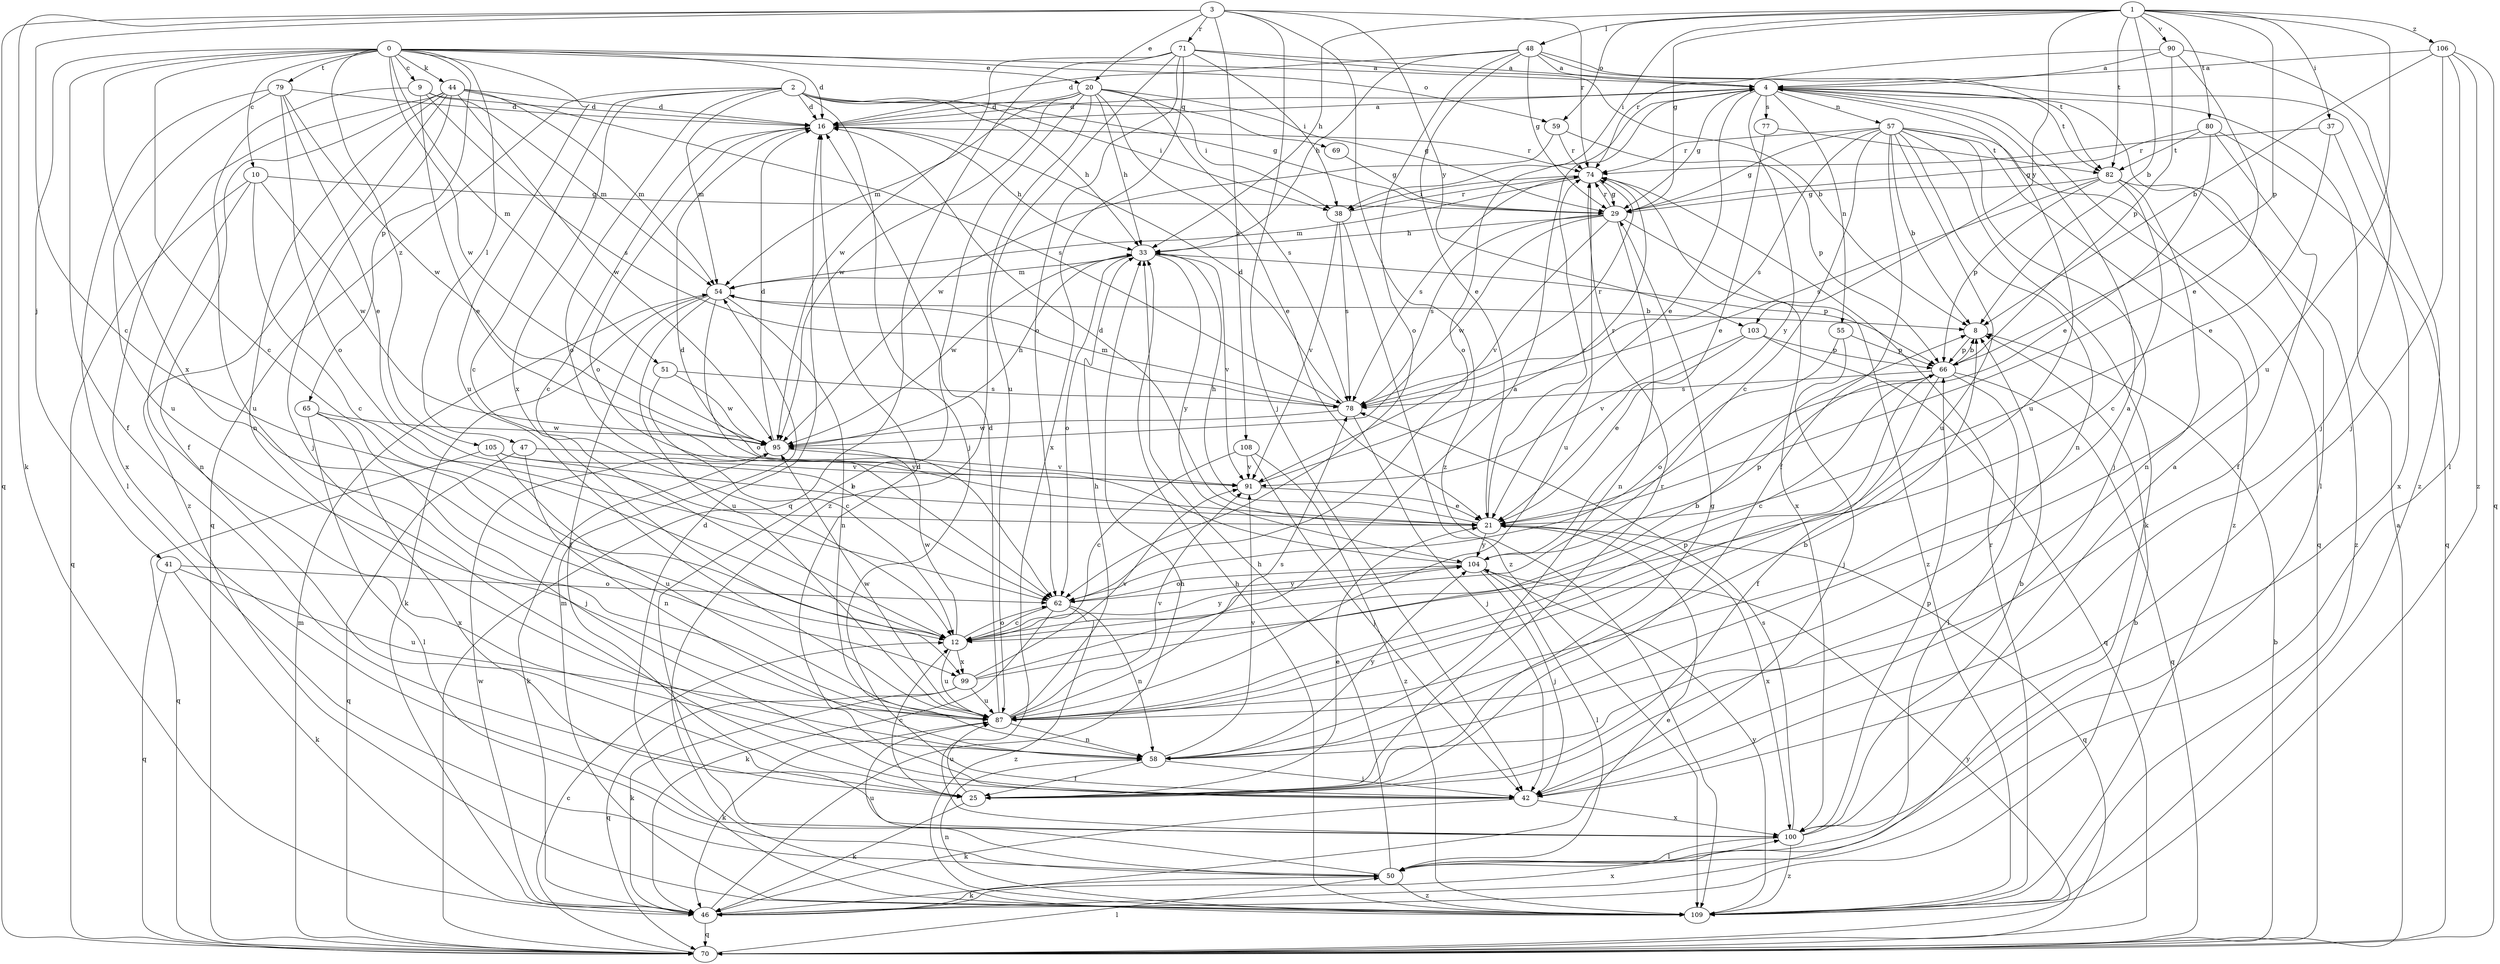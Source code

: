 strict digraph  {
0;
1;
2;
3;
4;
8;
9;
10;
12;
16;
20;
21;
25;
29;
33;
37;
38;
41;
42;
44;
46;
47;
48;
50;
51;
54;
55;
57;
58;
59;
62;
65;
66;
69;
70;
71;
74;
77;
78;
79;
80;
82;
87;
90;
91;
95;
99;
100;
103;
104;
105;
106;
108;
109;
0 -> 4  [label=a];
0 -> 9  [label=c];
0 -> 10  [label=c];
0 -> 12  [label=c];
0 -> 16  [label=d];
0 -> 20  [label=e];
0 -> 25  [label=f];
0 -> 41  [label=j];
0 -> 44  [label=k];
0 -> 47  [label=l];
0 -> 51  [label=m];
0 -> 59  [label=o];
0 -> 65  [label=p];
0 -> 79  [label=t];
0 -> 87  [label=u];
0 -> 95  [label=w];
0 -> 99  [label=x];
0 -> 105  [label=z];
1 -> 8  [label=b];
1 -> 29  [label=g];
1 -> 33  [label=h];
1 -> 37  [label=i];
1 -> 38  [label=i];
1 -> 48  [label=l];
1 -> 59  [label=o];
1 -> 66  [label=p];
1 -> 80  [label=t];
1 -> 82  [label=t];
1 -> 87  [label=u];
1 -> 90  [label=v];
1 -> 103  [label=y];
1 -> 106  [label=z];
2 -> 12  [label=c];
2 -> 16  [label=d];
2 -> 29  [label=g];
2 -> 33  [label=h];
2 -> 38  [label=i];
2 -> 42  [label=j];
2 -> 54  [label=m];
2 -> 62  [label=o];
2 -> 69  [label=q];
2 -> 70  [label=q];
2 -> 99  [label=x];
3 -> 12  [label=c];
3 -> 20  [label=e];
3 -> 42  [label=j];
3 -> 46  [label=k];
3 -> 70  [label=q];
3 -> 71  [label=r];
3 -> 74  [label=r];
3 -> 103  [label=y];
3 -> 108  [label=z];
3 -> 109  [label=z];
4 -> 16  [label=d];
4 -> 21  [label=e];
4 -> 29  [label=g];
4 -> 50  [label=l];
4 -> 55  [label=n];
4 -> 57  [label=n];
4 -> 62  [label=o];
4 -> 77  [label=s];
4 -> 82  [label=t];
4 -> 87  [label=u];
4 -> 104  [label=y];
8 -> 66  [label=p];
9 -> 16  [label=d];
9 -> 21  [label=e];
9 -> 54  [label=m];
9 -> 78  [label=s];
9 -> 87  [label=u];
10 -> 12  [label=c];
10 -> 29  [label=g];
10 -> 58  [label=n];
10 -> 70  [label=q];
10 -> 95  [label=w];
12 -> 62  [label=o];
12 -> 87  [label=u];
12 -> 95  [label=w];
12 -> 99  [label=x];
12 -> 104  [label=y];
16 -> 4  [label=a];
16 -> 12  [label=c];
16 -> 33  [label=h];
16 -> 62  [label=o];
16 -> 74  [label=r];
20 -> 16  [label=d];
20 -> 21  [label=e];
20 -> 29  [label=g];
20 -> 33  [label=h];
20 -> 38  [label=i];
20 -> 50  [label=l];
20 -> 54  [label=m];
20 -> 78  [label=s];
20 -> 95  [label=w];
20 -> 109  [label=z];
21 -> 16  [label=d];
21 -> 33  [label=h];
21 -> 70  [label=q];
21 -> 74  [label=r];
21 -> 100  [label=x];
21 -> 104  [label=y];
25 -> 12  [label=c];
25 -> 21  [label=e];
25 -> 29  [label=g];
25 -> 46  [label=k];
25 -> 74  [label=r];
25 -> 87  [label=u];
29 -> 33  [label=h];
29 -> 58  [label=n];
29 -> 74  [label=r];
29 -> 78  [label=s];
29 -> 91  [label=v];
29 -> 95  [label=w];
29 -> 109  [label=z];
33 -> 54  [label=m];
33 -> 62  [label=o];
33 -> 66  [label=p];
33 -> 91  [label=v];
33 -> 95  [label=w];
33 -> 104  [label=y];
37 -> 21  [label=e];
37 -> 74  [label=r];
37 -> 100  [label=x];
38 -> 74  [label=r];
38 -> 78  [label=s];
38 -> 91  [label=v];
38 -> 109  [label=z];
41 -> 46  [label=k];
41 -> 62  [label=o];
41 -> 70  [label=q];
41 -> 87  [label=u];
42 -> 16  [label=d];
42 -> 46  [label=k];
42 -> 100  [label=x];
44 -> 16  [label=d];
44 -> 25  [label=f];
44 -> 42  [label=j];
44 -> 54  [label=m];
44 -> 58  [label=n];
44 -> 78  [label=s];
44 -> 95  [label=w];
44 -> 100  [label=x];
44 -> 109  [label=z];
46 -> 8  [label=b];
46 -> 21  [label=e];
46 -> 33  [label=h];
46 -> 70  [label=q];
46 -> 95  [label=w];
46 -> 100  [label=x];
47 -> 58  [label=n];
47 -> 70  [label=q];
47 -> 91  [label=v];
48 -> 4  [label=a];
48 -> 16  [label=d];
48 -> 21  [label=e];
48 -> 29  [label=g];
48 -> 33  [label=h];
48 -> 62  [label=o];
48 -> 82  [label=t];
48 -> 109  [label=z];
50 -> 33  [label=h];
50 -> 46  [label=k];
50 -> 87  [label=u];
50 -> 109  [label=z];
51 -> 12  [label=c];
51 -> 78  [label=s];
51 -> 95  [label=w];
54 -> 8  [label=b];
54 -> 25  [label=f];
54 -> 46  [label=k];
54 -> 58  [label=n];
54 -> 62  [label=o];
54 -> 87  [label=u];
55 -> 42  [label=j];
55 -> 62  [label=o];
55 -> 66  [label=p];
57 -> 8  [label=b];
57 -> 12  [label=c];
57 -> 25  [label=f];
57 -> 29  [label=g];
57 -> 42  [label=j];
57 -> 46  [label=k];
57 -> 58  [label=n];
57 -> 70  [label=q];
57 -> 74  [label=r];
57 -> 78  [label=s];
57 -> 87  [label=u];
57 -> 109  [label=z];
58 -> 8  [label=b];
58 -> 25  [label=f];
58 -> 42  [label=j];
58 -> 91  [label=v];
58 -> 104  [label=y];
59 -> 66  [label=p];
59 -> 74  [label=r];
59 -> 95  [label=w];
62 -> 12  [label=c];
62 -> 46  [label=k];
62 -> 58  [label=n];
62 -> 104  [label=y];
62 -> 109  [label=z];
65 -> 42  [label=j];
65 -> 50  [label=l];
65 -> 95  [label=w];
65 -> 100  [label=x];
66 -> 8  [label=b];
66 -> 12  [label=c];
66 -> 25  [label=f];
66 -> 50  [label=l];
66 -> 70  [label=q];
66 -> 78  [label=s];
69 -> 29  [label=g];
70 -> 4  [label=a];
70 -> 8  [label=b];
70 -> 12  [label=c];
70 -> 50  [label=l];
70 -> 54  [label=m];
70 -> 104  [label=y];
71 -> 4  [label=a];
71 -> 8  [label=b];
71 -> 38  [label=i];
71 -> 62  [label=o];
71 -> 70  [label=q];
71 -> 87  [label=u];
71 -> 95  [label=w];
71 -> 100  [label=x];
74 -> 29  [label=g];
74 -> 38  [label=i];
74 -> 54  [label=m];
74 -> 78  [label=s];
74 -> 87  [label=u];
74 -> 100  [label=x];
77 -> 21  [label=e];
77 -> 82  [label=t];
78 -> 16  [label=d];
78 -> 42  [label=j];
78 -> 54  [label=m];
78 -> 74  [label=r];
78 -> 95  [label=w];
79 -> 16  [label=d];
79 -> 21  [label=e];
79 -> 50  [label=l];
79 -> 62  [label=o];
79 -> 87  [label=u];
79 -> 95  [label=w];
80 -> 21  [label=e];
80 -> 25  [label=f];
80 -> 29  [label=g];
80 -> 70  [label=q];
80 -> 82  [label=t];
82 -> 12  [label=c];
82 -> 29  [label=g];
82 -> 58  [label=n];
82 -> 66  [label=p];
82 -> 78  [label=s];
82 -> 109  [label=z];
87 -> 4  [label=a];
87 -> 16  [label=d];
87 -> 33  [label=h];
87 -> 46  [label=k];
87 -> 58  [label=n];
87 -> 66  [label=p];
87 -> 78  [label=s];
87 -> 91  [label=v];
87 -> 95  [label=w];
90 -> 4  [label=a];
90 -> 21  [label=e];
90 -> 42  [label=j];
90 -> 66  [label=p];
90 -> 74  [label=r];
91 -> 21  [label=e];
91 -> 74  [label=r];
95 -> 16  [label=d];
95 -> 33  [label=h];
95 -> 46  [label=k];
95 -> 91  [label=v];
99 -> 4  [label=a];
99 -> 8  [label=b];
99 -> 46  [label=k];
99 -> 70  [label=q];
99 -> 87  [label=u];
99 -> 91  [label=v];
100 -> 4  [label=a];
100 -> 8  [label=b];
100 -> 50  [label=l];
100 -> 66  [label=p];
100 -> 78  [label=s];
100 -> 109  [label=z];
103 -> 21  [label=e];
103 -> 66  [label=p];
103 -> 70  [label=q];
103 -> 91  [label=v];
104 -> 16  [label=d];
104 -> 42  [label=j];
104 -> 50  [label=l];
104 -> 62  [label=o];
104 -> 66  [label=p];
105 -> 21  [label=e];
105 -> 70  [label=q];
105 -> 87  [label=u];
105 -> 91  [label=v];
106 -> 4  [label=a];
106 -> 8  [label=b];
106 -> 42  [label=j];
106 -> 50  [label=l];
106 -> 70  [label=q];
106 -> 109  [label=z];
108 -> 12  [label=c];
108 -> 42  [label=j];
108 -> 91  [label=v];
108 -> 109  [label=z];
109 -> 16  [label=d];
109 -> 33  [label=h];
109 -> 54  [label=m];
109 -> 58  [label=n];
109 -> 74  [label=r];
109 -> 104  [label=y];
}

